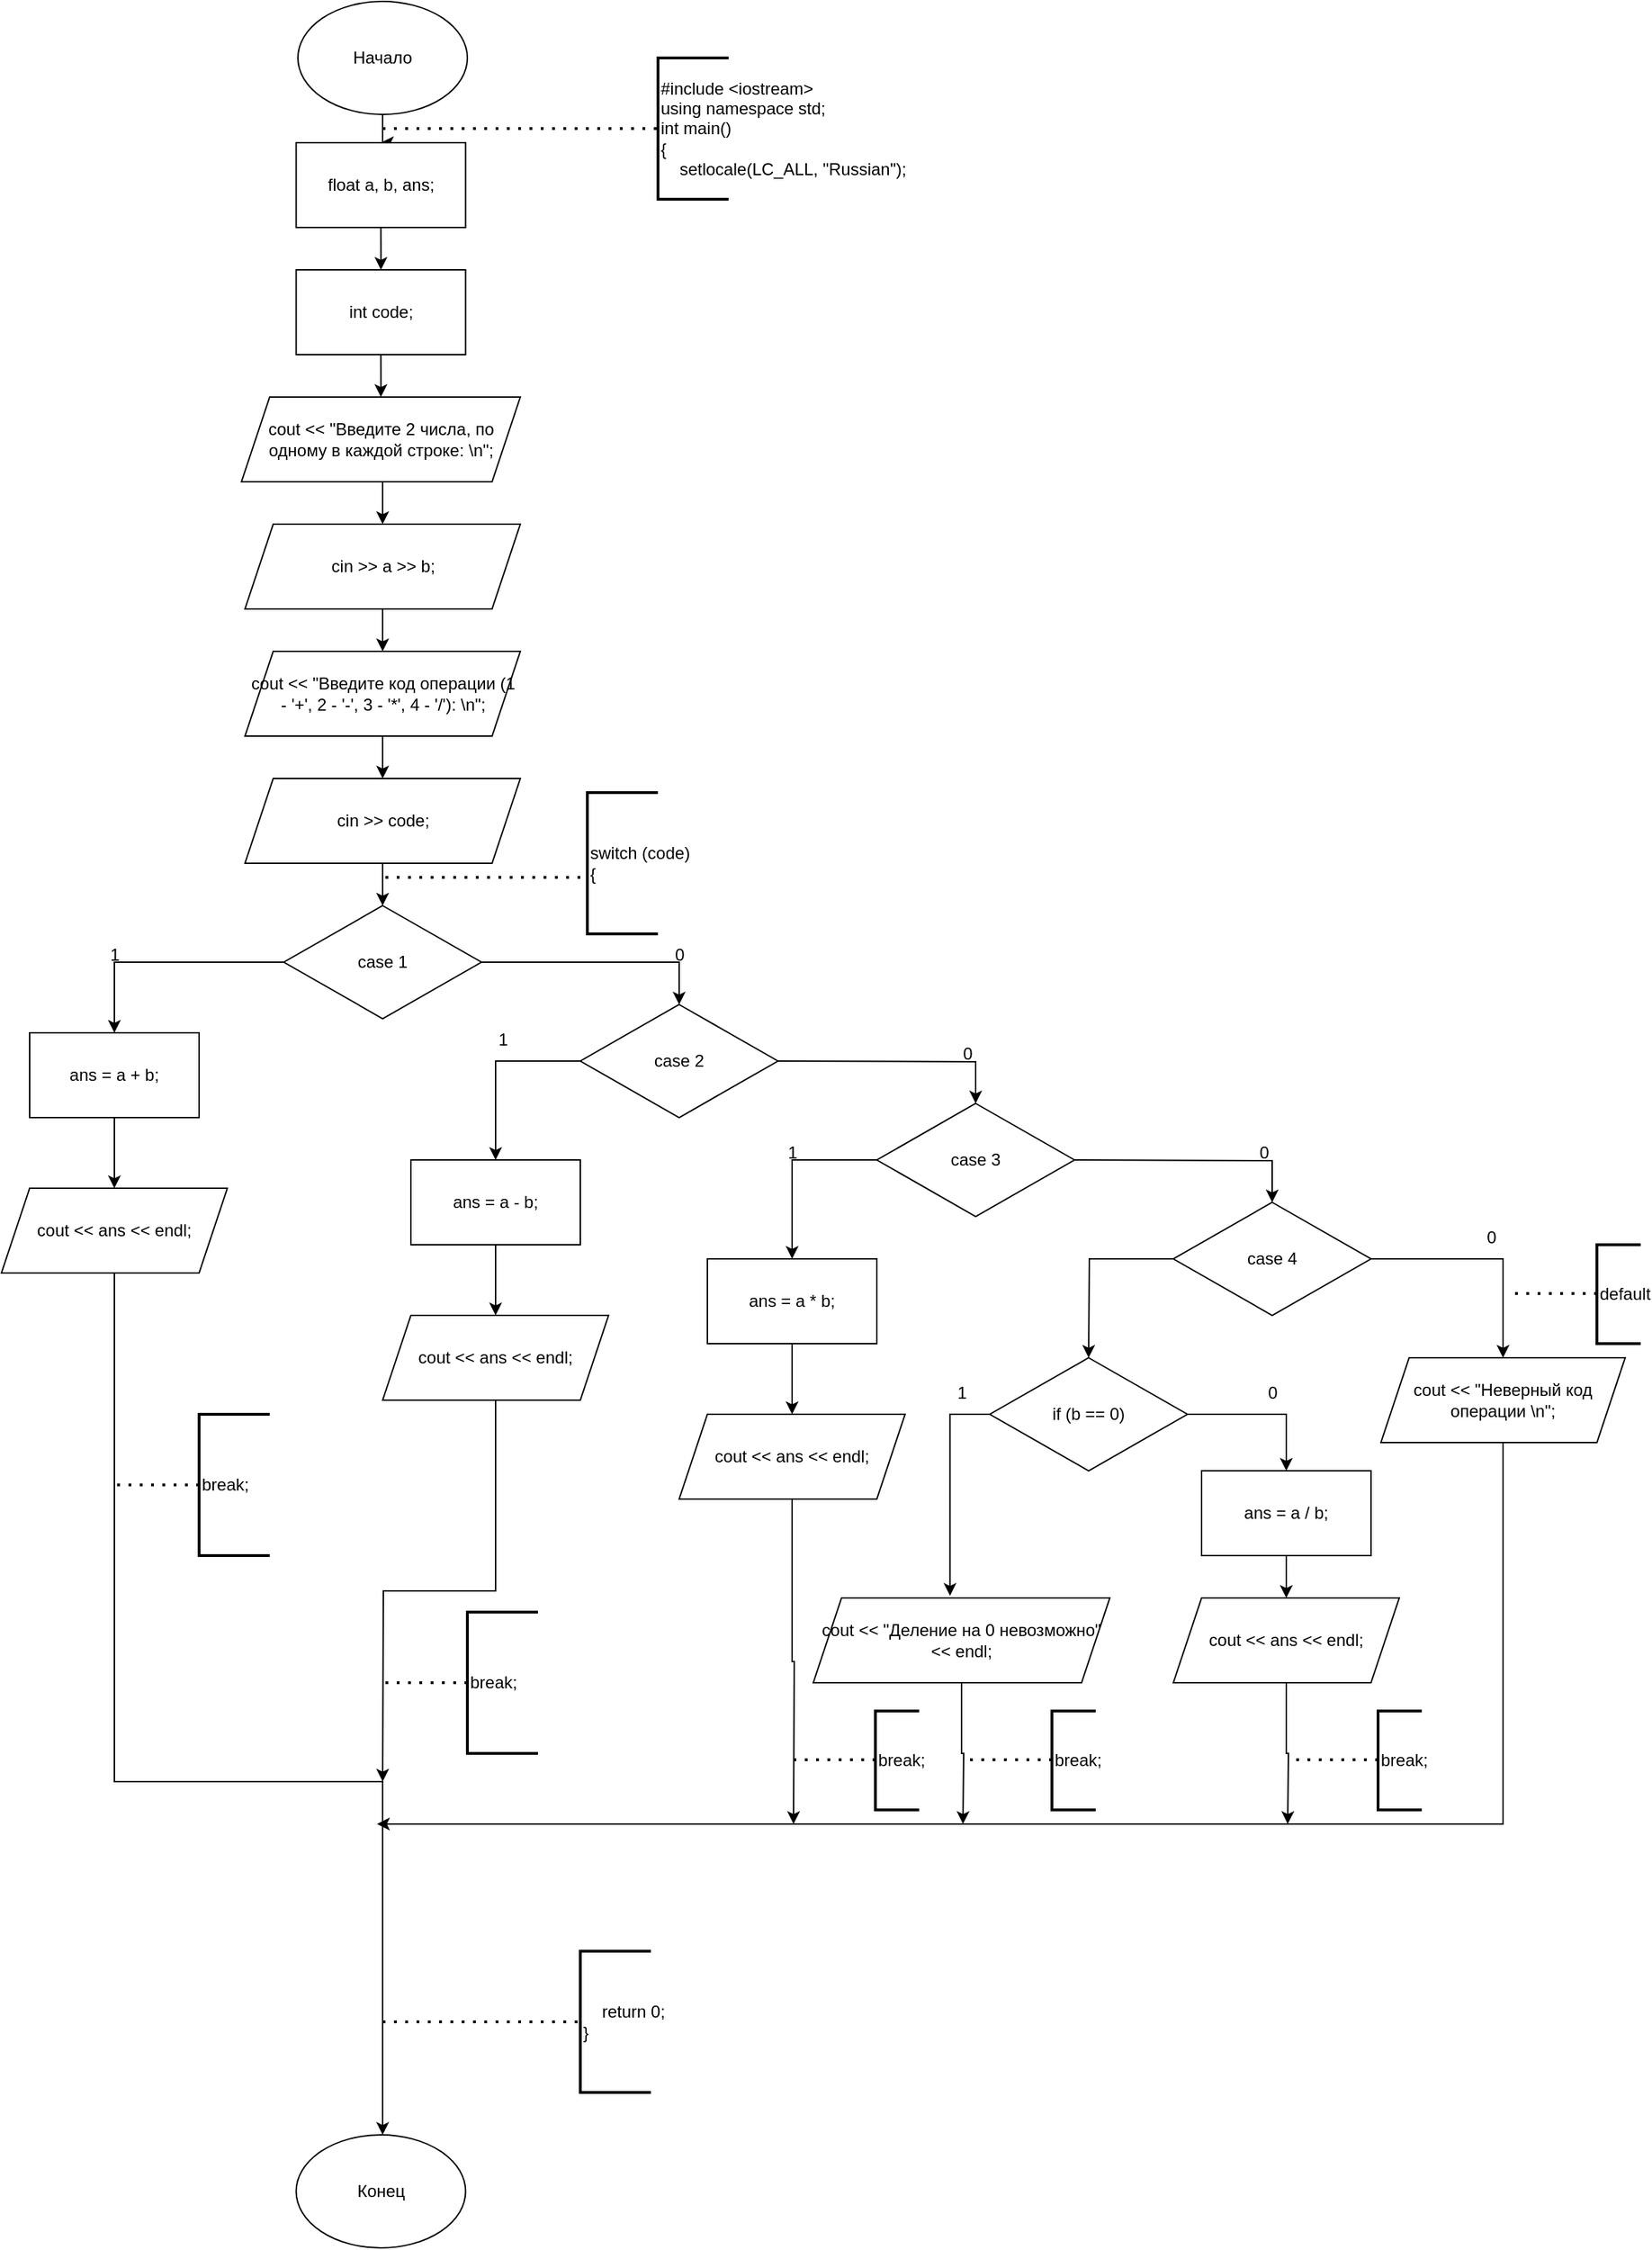 <mxfile version="25.0.3">
  <diagram id="C5RBs43oDa-KdzZeNtuy" name="Page-1">
    <mxGraphModel dx="2203" dy="1558" grid="1" gridSize="10" guides="1" tooltips="1" connect="1" arrows="1" fold="1" page="1" pageScale="1" pageWidth="827" pageHeight="1169" math="0" shadow="0">
      <root>
        <mxCell id="WIyWlLk6GJQsqaUBKTNV-0" />
        <mxCell id="WIyWlLk6GJQsqaUBKTNV-1" parent="WIyWlLk6GJQsqaUBKTNV-0" />
        <mxCell id="8ugVBGTUYjzquRtOjpoh-9" style="edgeStyle=orthogonalEdgeStyle;rounded=0;orthogonalLoop=1;jettySize=auto;html=1;exitX=0.5;exitY=1;exitDx=0;exitDy=0;" parent="WIyWlLk6GJQsqaUBKTNV-1" source="AnMAkJxO2ZIOwfsarq9o-0" target="8ugVBGTUYjzquRtOjpoh-7" edge="1">
          <mxGeometry relative="1" as="geometry" />
        </mxCell>
        <mxCell id="8ugVBGTUYjzquRtOjpoh-0" value="Начало" style="ellipse;whiteSpace=wrap;html=1;" parent="WIyWlLk6GJQsqaUBKTNV-1" vertex="1">
          <mxGeometry x="-60" y="40" width="120" height="80" as="geometry" />
        </mxCell>
        <mxCell id="8ugVBGTUYjzquRtOjpoh-1" value="Конец" style="ellipse;whiteSpace=wrap;html=1;" parent="WIyWlLk6GJQsqaUBKTNV-1" vertex="1">
          <mxGeometry x="-61.25" y="1550" width="120" height="80" as="geometry" />
        </mxCell>
        <mxCell id="8ugVBGTUYjzquRtOjpoh-5" value="" style="endArrow=none;dashed=1;html=1;dashPattern=1 3;strokeWidth=2;rounded=0;" parent="WIyWlLk6GJQsqaUBKTNV-1" target="8ugVBGTUYjzquRtOjpoh-6" edge="1">
          <mxGeometry width="50" height="50" relative="1" as="geometry">
            <mxPoint y="130" as="sourcePoint" />
            <mxPoint y="140" as="targetPoint" />
          </mxGeometry>
        </mxCell>
        <mxCell id="8ugVBGTUYjzquRtOjpoh-6" value="&lt;div&gt;#include &amp;lt;iostream&amp;gt;&lt;/div&gt;&lt;div&gt;using namespace std;&lt;/div&gt;&lt;div&gt;int main()&lt;/div&gt;&lt;div&gt;{&lt;/div&gt;&lt;div&gt;&amp;nbsp; &amp;nbsp; setlocale(LC_ALL, &quot;Russian&quot;);&lt;/div&gt;" style="strokeWidth=2;html=1;shape=mxgraph.flowchart.annotation_1;align=left;pointerEvents=1;" parent="WIyWlLk6GJQsqaUBKTNV-1" vertex="1">
          <mxGeometry x="195" y="80" width="50" height="100" as="geometry" />
        </mxCell>
        <mxCell id="8ugVBGTUYjzquRtOjpoh-12" style="edgeStyle=orthogonalEdgeStyle;rounded=0;orthogonalLoop=1;jettySize=auto;html=1;exitX=0.5;exitY=1;exitDx=0;exitDy=0;entryX=0.5;entryY=0;entryDx=0;entryDy=0;" parent="WIyWlLk6GJQsqaUBKTNV-1" source="8ugVBGTUYjzquRtOjpoh-7" edge="1">
          <mxGeometry relative="1" as="geometry">
            <mxPoint x="-2.274e-13" y="410" as="targetPoint" />
          </mxGeometry>
        </mxCell>
        <mxCell id="8ugVBGTUYjzquRtOjpoh-7" value="cout &amp;lt;&amp;lt; &quot;Введите 2 числа, по одному в каждой строке: \n&quot;;" style="shape=parallelogram;perimeter=parallelogramPerimeter;whiteSpace=wrap;html=1;fixedSize=1;" parent="WIyWlLk6GJQsqaUBKTNV-1" vertex="1">
          <mxGeometry x="-100" y="320" width="197.5" height="60" as="geometry" />
        </mxCell>
        <mxCell id="8ugVBGTUYjzquRtOjpoh-42" style="edgeStyle=orthogonalEdgeStyle;rounded=0;orthogonalLoop=1;jettySize=auto;html=1;exitX=0.5;exitY=1;exitDx=0;exitDy=0;entryX=0.5;entryY=0;entryDx=0;entryDy=0;" parent="WIyWlLk6GJQsqaUBKTNV-1" source="8ugVBGTUYjzquRtOjpoh-40" edge="1">
          <mxGeometry relative="1" as="geometry">
            <mxPoint x="-2.274e-13" y="500" as="targetPoint" />
          </mxGeometry>
        </mxCell>
        <mxCell id="8ugVBGTUYjzquRtOjpoh-40" value="cin &amp;gt;&amp;gt; a &amp;gt;&amp;gt; b;" style="shape=parallelogram;perimeter=parallelogramPerimeter;whiteSpace=wrap;html=1;fixedSize=1;" parent="WIyWlLk6GJQsqaUBKTNV-1" vertex="1">
          <mxGeometry x="-97.5" y="410" width="195" height="60" as="geometry" />
        </mxCell>
        <mxCell id="8ugVBGTUYjzquRtOjpoh-66" style="edgeStyle=orthogonalEdgeStyle;rounded=0;orthogonalLoop=1;jettySize=auto;html=1;exitX=0.5;exitY=1;exitDx=0;exitDy=0;entryX=0.5;entryY=0;entryDx=0;entryDy=0;" parent="WIyWlLk6GJQsqaUBKTNV-1" source="8ugVBGTUYjzquRtOjpoh-64" target="8ugVBGTUYjzquRtOjpoh-65" edge="1">
          <mxGeometry relative="1" as="geometry" />
        </mxCell>
        <mxCell id="8ugVBGTUYjzquRtOjpoh-64" value="cout &amp;lt;&amp;lt; &quot;Введите код операции (1 - &#39;+&#39;, 2 - &#39;-&#39;, 3 - &#39;*&#39;, 4 - &#39;/&#39;): \n&quot;;" style="shape=parallelogram;perimeter=parallelogramPerimeter;whiteSpace=wrap;html=1;fixedSize=1;" parent="WIyWlLk6GJQsqaUBKTNV-1" vertex="1">
          <mxGeometry x="-97.5" y="500" width="195" height="60" as="geometry" />
        </mxCell>
        <mxCell id="8ugVBGTUYjzquRtOjpoh-74" style="edgeStyle=orthogonalEdgeStyle;rounded=0;orthogonalLoop=1;jettySize=auto;html=1;exitX=0.5;exitY=1;exitDx=0;exitDy=0;entryX=0.5;entryY=0;entryDx=0;entryDy=0;" parent="WIyWlLk6GJQsqaUBKTNV-1" source="8ugVBGTUYjzquRtOjpoh-65" target="8ugVBGTUYjzquRtOjpoh-67" edge="1">
          <mxGeometry relative="1" as="geometry" />
        </mxCell>
        <mxCell id="8ugVBGTUYjzquRtOjpoh-65" value="cin &amp;gt;&amp;gt; code;" style="shape=parallelogram;perimeter=parallelogramPerimeter;whiteSpace=wrap;html=1;fixedSize=1;" parent="WIyWlLk6GJQsqaUBKTNV-1" vertex="1">
          <mxGeometry x="-97.5" y="590" width="195" height="60" as="geometry" />
        </mxCell>
        <mxCell id="8ugVBGTUYjzquRtOjpoh-70" style="edgeStyle=orthogonalEdgeStyle;rounded=0;orthogonalLoop=1;jettySize=auto;html=1;exitX=0;exitY=0.5;exitDx=0;exitDy=0;entryX=0.5;entryY=0;entryDx=0;entryDy=0;" parent="WIyWlLk6GJQsqaUBKTNV-1" source="8ugVBGTUYjzquRtOjpoh-67" target="8ugVBGTUYjzquRtOjpoh-68" edge="1">
          <mxGeometry relative="1" as="geometry" />
        </mxCell>
        <mxCell id="8ugVBGTUYjzquRtOjpoh-77" style="edgeStyle=orthogonalEdgeStyle;rounded=0;orthogonalLoop=1;jettySize=auto;html=1;exitX=1;exitY=0.5;exitDx=0;exitDy=0;entryX=0.5;entryY=0;entryDx=0;entryDy=0;" parent="WIyWlLk6GJQsqaUBKTNV-1" source="8ugVBGTUYjzquRtOjpoh-67" target="8ugVBGTUYjzquRtOjpoh-76" edge="1">
          <mxGeometry relative="1" as="geometry" />
        </mxCell>
        <mxCell id="8ugVBGTUYjzquRtOjpoh-67" value="case 1" style="rhombus;whiteSpace=wrap;html=1;" parent="WIyWlLk6GJQsqaUBKTNV-1" vertex="1">
          <mxGeometry x="-70" y="680" width="140" height="80" as="geometry" />
        </mxCell>
        <mxCell id="8ugVBGTUYjzquRtOjpoh-71" style="edgeStyle=orthogonalEdgeStyle;rounded=0;orthogonalLoop=1;jettySize=auto;html=1;exitX=0.5;exitY=1;exitDx=0;exitDy=0;entryX=0.5;entryY=0;entryDx=0;entryDy=0;" parent="WIyWlLk6GJQsqaUBKTNV-1" source="8ugVBGTUYjzquRtOjpoh-68" target="8ugVBGTUYjzquRtOjpoh-69" edge="1">
          <mxGeometry relative="1" as="geometry" />
        </mxCell>
        <mxCell id="8ugVBGTUYjzquRtOjpoh-68" value="ans = a + b;" style="rounded=0;whiteSpace=wrap;html=1;" parent="WIyWlLk6GJQsqaUBKTNV-1" vertex="1">
          <mxGeometry x="-250" y="770" width="120" height="60" as="geometry" />
        </mxCell>
        <mxCell id="8ugVBGTUYjzquRtOjpoh-112" style="edgeStyle=orthogonalEdgeStyle;rounded=0;orthogonalLoop=1;jettySize=auto;html=1;exitX=0.5;exitY=1;exitDx=0;exitDy=0;" parent="WIyWlLk6GJQsqaUBKTNV-1" source="8ugVBGTUYjzquRtOjpoh-69" target="8ugVBGTUYjzquRtOjpoh-1" edge="1">
          <mxGeometry relative="1" as="geometry">
            <Array as="points">
              <mxPoint x="-190" y="1300" />
              <mxPoint y="1300" />
            </Array>
          </mxGeometry>
        </mxCell>
        <mxCell id="8ugVBGTUYjzquRtOjpoh-69" value="cout &amp;lt;&amp;lt; ans &amp;lt;&amp;lt; endl;" style="shape=parallelogram;perimeter=parallelogramPerimeter;whiteSpace=wrap;html=1;fixedSize=1;" parent="WIyWlLk6GJQsqaUBKTNV-1" vertex="1">
          <mxGeometry x="-270" y="880" width="160" height="60" as="geometry" />
        </mxCell>
        <mxCell id="8ugVBGTUYjzquRtOjpoh-72" value="1" style="text;html=1;align=center;verticalAlign=middle;resizable=0;points=[];autosize=1;strokeColor=none;fillColor=none;" parent="WIyWlLk6GJQsqaUBKTNV-1" vertex="1">
          <mxGeometry x="-205" y="700" width="30" height="30" as="geometry" />
        </mxCell>
        <mxCell id="8ugVBGTUYjzquRtOjpoh-81" style="edgeStyle=orthogonalEdgeStyle;rounded=0;orthogonalLoop=1;jettySize=auto;html=1;exitX=0;exitY=0.5;exitDx=0;exitDy=0;entryX=0.5;entryY=0;entryDx=0;entryDy=0;" parent="WIyWlLk6GJQsqaUBKTNV-1" source="8ugVBGTUYjzquRtOjpoh-76" target="8ugVBGTUYjzquRtOjpoh-79" edge="1">
          <mxGeometry relative="1" as="geometry" />
        </mxCell>
        <mxCell id="8ugVBGTUYjzquRtOjpoh-76" value="case 2" style="rhombus;whiteSpace=wrap;html=1;" parent="WIyWlLk6GJQsqaUBKTNV-1" vertex="1">
          <mxGeometry x="140" y="750" width="140" height="80" as="geometry" />
        </mxCell>
        <mxCell id="8ugVBGTUYjzquRtOjpoh-78" style="edgeStyle=orthogonalEdgeStyle;rounded=0;orthogonalLoop=1;jettySize=auto;html=1;exitX=0.5;exitY=1;exitDx=0;exitDy=0;entryX=0.5;entryY=0;entryDx=0;entryDy=0;" parent="WIyWlLk6GJQsqaUBKTNV-1" source="8ugVBGTUYjzquRtOjpoh-79" target="8ugVBGTUYjzquRtOjpoh-80" edge="1">
          <mxGeometry relative="1" as="geometry" />
        </mxCell>
        <mxCell id="8ugVBGTUYjzquRtOjpoh-79" value="ans = a - b;" style="rounded=0;whiteSpace=wrap;html=1;" parent="WIyWlLk6GJQsqaUBKTNV-1" vertex="1">
          <mxGeometry x="20" y="860" width="120" height="60" as="geometry" />
        </mxCell>
        <mxCell id="8ugVBGTUYjzquRtOjpoh-113" style="edgeStyle=orthogonalEdgeStyle;rounded=0;orthogonalLoop=1;jettySize=auto;html=1;exitX=0.5;exitY=1;exitDx=0;exitDy=0;" parent="WIyWlLk6GJQsqaUBKTNV-1" source="8ugVBGTUYjzquRtOjpoh-80" edge="1">
          <mxGeometry relative="1" as="geometry">
            <mxPoint y="1300" as="targetPoint" />
          </mxGeometry>
        </mxCell>
        <mxCell id="8ugVBGTUYjzquRtOjpoh-80" value="cout &amp;lt;&amp;lt; ans &amp;lt;&amp;lt; endl;" style="shape=parallelogram;perimeter=parallelogramPerimeter;whiteSpace=wrap;html=1;fixedSize=1;" parent="WIyWlLk6GJQsqaUBKTNV-1" vertex="1">
          <mxGeometry y="970" width="160" height="60" as="geometry" />
        </mxCell>
        <mxCell id="8ugVBGTUYjzquRtOjpoh-82" style="edgeStyle=orthogonalEdgeStyle;rounded=0;orthogonalLoop=1;jettySize=auto;html=1;exitX=1;exitY=0.5;exitDx=0;exitDy=0;entryX=0.5;entryY=0;entryDx=0;entryDy=0;" parent="WIyWlLk6GJQsqaUBKTNV-1" target="8ugVBGTUYjzquRtOjpoh-84" edge="1">
          <mxGeometry relative="1" as="geometry">
            <mxPoint x="280" y="790" as="sourcePoint" />
          </mxGeometry>
        </mxCell>
        <mxCell id="8ugVBGTUYjzquRtOjpoh-83" style="edgeStyle=orthogonalEdgeStyle;rounded=0;orthogonalLoop=1;jettySize=auto;html=1;exitX=0;exitY=0.5;exitDx=0;exitDy=0;entryX=0.5;entryY=0;entryDx=0;entryDy=0;" parent="WIyWlLk6GJQsqaUBKTNV-1" source="8ugVBGTUYjzquRtOjpoh-84" target="8ugVBGTUYjzquRtOjpoh-86" edge="1">
          <mxGeometry relative="1" as="geometry" />
        </mxCell>
        <mxCell id="8ugVBGTUYjzquRtOjpoh-84" value="case 3" style="rhombus;whiteSpace=wrap;html=1;" parent="WIyWlLk6GJQsqaUBKTNV-1" vertex="1">
          <mxGeometry x="350" y="820" width="140" height="80" as="geometry" />
        </mxCell>
        <mxCell id="8ugVBGTUYjzquRtOjpoh-85" style="edgeStyle=orthogonalEdgeStyle;rounded=0;orthogonalLoop=1;jettySize=auto;html=1;exitX=0.5;exitY=1;exitDx=0;exitDy=0;entryX=0.5;entryY=0;entryDx=0;entryDy=0;" parent="WIyWlLk6GJQsqaUBKTNV-1" source="8ugVBGTUYjzquRtOjpoh-86" target="8ugVBGTUYjzquRtOjpoh-87" edge="1">
          <mxGeometry relative="1" as="geometry" />
        </mxCell>
        <mxCell id="8ugVBGTUYjzquRtOjpoh-86" value="ans = a * b;" style="rounded=0;whiteSpace=wrap;html=1;" parent="WIyWlLk6GJQsqaUBKTNV-1" vertex="1">
          <mxGeometry x="230" y="930" width="120" height="60" as="geometry" />
        </mxCell>
        <mxCell id="8ugVBGTUYjzquRtOjpoh-116" style="edgeStyle=orthogonalEdgeStyle;rounded=0;orthogonalLoop=1;jettySize=auto;html=1;exitX=0.5;exitY=1;exitDx=0;exitDy=0;" parent="WIyWlLk6GJQsqaUBKTNV-1" source="8ugVBGTUYjzquRtOjpoh-87" edge="1">
          <mxGeometry relative="1" as="geometry">
            <mxPoint x="291" y="1330" as="targetPoint" />
          </mxGeometry>
        </mxCell>
        <mxCell id="8ugVBGTUYjzquRtOjpoh-87" value="cout &amp;lt;&amp;lt; ans &amp;lt;&amp;lt; endl;" style="shape=parallelogram;perimeter=parallelogramPerimeter;whiteSpace=wrap;html=1;fixedSize=1;" parent="WIyWlLk6GJQsqaUBKTNV-1" vertex="1">
          <mxGeometry x="210" y="1040" width="160" height="60" as="geometry" />
        </mxCell>
        <mxCell id="8ugVBGTUYjzquRtOjpoh-88" value="0" style="text;html=1;align=center;verticalAlign=middle;resizable=0;points=[];autosize=1;strokeColor=none;fillColor=none;" parent="WIyWlLk6GJQsqaUBKTNV-1" vertex="1">
          <mxGeometry x="195" y="700" width="30" height="30" as="geometry" />
        </mxCell>
        <mxCell id="8ugVBGTUYjzquRtOjpoh-89" value="1" style="text;html=1;align=center;verticalAlign=middle;resizable=0;points=[];autosize=1;strokeColor=none;fillColor=none;" parent="WIyWlLk6GJQsqaUBKTNV-1" vertex="1">
          <mxGeometry x="70" y="760" width="30" height="30" as="geometry" />
        </mxCell>
        <mxCell id="8ugVBGTUYjzquRtOjpoh-92" value="1" style="text;html=1;align=center;verticalAlign=middle;resizable=0;points=[];autosize=1;strokeColor=none;fillColor=none;" parent="WIyWlLk6GJQsqaUBKTNV-1" vertex="1">
          <mxGeometry x="275" y="840" width="30" height="30" as="geometry" />
        </mxCell>
        <mxCell id="8ugVBGTUYjzquRtOjpoh-93" value="0" style="text;html=1;align=center;verticalAlign=middle;resizable=0;points=[];autosize=1;strokeColor=none;fillColor=none;" parent="WIyWlLk6GJQsqaUBKTNV-1" vertex="1">
          <mxGeometry x="399" y="770" width="30" height="30" as="geometry" />
        </mxCell>
        <mxCell id="8ugVBGTUYjzquRtOjpoh-94" style="edgeStyle=orthogonalEdgeStyle;rounded=0;orthogonalLoop=1;jettySize=auto;html=1;exitX=1;exitY=0.5;exitDx=0;exitDy=0;entryX=0.5;entryY=0;entryDx=0;entryDy=0;" parent="WIyWlLk6GJQsqaUBKTNV-1" target="8ugVBGTUYjzquRtOjpoh-96" edge="1">
          <mxGeometry relative="1" as="geometry">
            <mxPoint x="490" y="860" as="sourcePoint" />
          </mxGeometry>
        </mxCell>
        <mxCell id="8ugVBGTUYjzquRtOjpoh-95" style="edgeStyle=orthogonalEdgeStyle;rounded=0;orthogonalLoop=1;jettySize=auto;html=1;exitX=0;exitY=0.5;exitDx=0;exitDy=0;entryX=0.5;entryY=0;entryDx=0;entryDy=0;" parent="WIyWlLk6GJQsqaUBKTNV-1" source="8ugVBGTUYjzquRtOjpoh-96" edge="1">
          <mxGeometry relative="1" as="geometry">
            <mxPoint x="500" y="1000" as="targetPoint" />
          </mxGeometry>
        </mxCell>
        <mxCell id="8ugVBGTUYjzquRtOjpoh-108" style="edgeStyle=orthogonalEdgeStyle;rounded=0;orthogonalLoop=1;jettySize=auto;html=1;exitX=1;exitY=0.5;exitDx=0;exitDy=0;entryX=0.5;entryY=0;entryDx=0;entryDy=0;" parent="WIyWlLk6GJQsqaUBKTNV-1" source="8ugVBGTUYjzquRtOjpoh-96" target="8ugVBGTUYjzquRtOjpoh-107" edge="1">
          <mxGeometry relative="1" as="geometry" />
        </mxCell>
        <mxCell id="8ugVBGTUYjzquRtOjpoh-96" value="case 4" style="rhombus;whiteSpace=wrap;html=1;" parent="WIyWlLk6GJQsqaUBKTNV-1" vertex="1">
          <mxGeometry x="560" y="890" width="140" height="80" as="geometry" />
        </mxCell>
        <mxCell id="8ugVBGTUYjzquRtOjpoh-97" value="0" style="text;html=1;align=center;verticalAlign=middle;resizable=0;points=[];autosize=1;strokeColor=none;fillColor=none;" parent="WIyWlLk6GJQsqaUBKTNV-1" vertex="1">
          <mxGeometry x="609" y="840" width="30" height="30" as="geometry" />
        </mxCell>
        <mxCell id="8ugVBGTUYjzquRtOjpoh-106" style="edgeStyle=orthogonalEdgeStyle;rounded=0;orthogonalLoop=1;jettySize=auto;html=1;exitX=1;exitY=0.5;exitDx=0;exitDy=0;entryX=0.5;entryY=0;entryDx=0;entryDy=0;" parent="WIyWlLk6GJQsqaUBKTNV-1" source="8ugVBGTUYjzquRtOjpoh-99" target="8ugVBGTUYjzquRtOjpoh-104" edge="1">
          <mxGeometry relative="1" as="geometry" />
        </mxCell>
        <mxCell id="8ugVBGTUYjzquRtOjpoh-99" value="if (b == 0)" style="rhombus;whiteSpace=wrap;html=1;" parent="WIyWlLk6GJQsqaUBKTNV-1" vertex="1">
          <mxGeometry x="430" y="1000" width="140" height="80" as="geometry" />
        </mxCell>
        <mxCell id="8ugVBGTUYjzquRtOjpoh-117" style="edgeStyle=orthogonalEdgeStyle;rounded=0;orthogonalLoop=1;jettySize=auto;html=1;exitX=0.5;exitY=1;exitDx=0;exitDy=0;" parent="WIyWlLk6GJQsqaUBKTNV-1" source="8ugVBGTUYjzquRtOjpoh-100" edge="1">
          <mxGeometry relative="1" as="geometry">
            <mxPoint x="411" y="1330" as="targetPoint" />
          </mxGeometry>
        </mxCell>
        <mxCell id="8ugVBGTUYjzquRtOjpoh-100" value="cout &amp;lt;&amp;lt; &quot;Деление на 0 невозможно&quot; &amp;lt;&amp;lt; endl;" style="shape=parallelogram;perimeter=parallelogramPerimeter;whiteSpace=wrap;html=1;fixedSize=1;" parent="WIyWlLk6GJQsqaUBKTNV-1" vertex="1">
          <mxGeometry x="305" y="1170" width="210" height="60" as="geometry" />
        </mxCell>
        <mxCell id="8ugVBGTUYjzquRtOjpoh-102" style="edgeStyle=orthogonalEdgeStyle;rounded=0;orthogonalLoop=1;jettySize=auto;html=1;exitX=0;exitY=0.5;exitDx=0;exitDy=0;entryX=0.461;entryY=-0.026;entryDx=0;entryDy=0;entryPerimeter=0;" parent="WIyWlLk6GJQsqaUBKTNV-1" source="8ugVBGTUYjzquRtOjpoh-99" target="8ugVBGTUYjzquRtOjpoh-100" edge="1">
          <mxGeometry relative="1" as="geometry" />
        </mxCell>
        <mxCell id="8ugVBGTUYjzquRtOjpoh-103" style="edgeStyle=orthogonalEdgeStyle;rounded=0;orthogonalLoop=1;jettySize=auto;html=1;exitX=0.5;exitY=1;exitDx=0;exitDy=0;entryX=0.5;entryY=0;entryDx=0;entryDy=0;" parent="WIyWlLk6GJQsqaUBKTNV-1" source="8ugVBGTUYjzquRtOjpoh-104" target="8ugVBGTUYjzquRtOjpoh-105" edge="1">
          <mxGeometry relative="1" as="geometry" />
        </mxCell>
        <mxCell id="8ugVBGTUYjzquRtOjpoh-104" value="ans = a / b;" style="rounded=0;whiteSpace=wrap;html=1;" parent="WIyWlLk6GJQsqaUBKTNV-1" vertex="1">
          <mxGeometry x="580" y="1080" width="120" height="60" as="geometry" />
        </mxCell>
        <mxCell id="8ugVBGTUYjzquRtOjpoh-118" style="edgeStyle=orthogonalEdgeStyle;rounded=0;orthogonalLoop=1;jettySize=auto;html=1;exitX=0.5;exitY=1;exitDx=0;exitDy=0;" parent="WIyWlLk6GJQsqaUBKTNV-1" source="8ugVBGTUYjzquRtOjpoh-105" edge="1">
          <mxGeometry relative="1" as="geometry">
            <mxPoint x="641" y="1330" as="targetPoint" />
          </mxGeometry>
        </mxCell>
        <mxCell id="8ugVBGTUYjzquRtOjpoh-105" value="cout &amp;lt;&amp;lt; ans &amp;lt;&amp;lt; endl;" style="shape=parallelogram;perimeter=parallelogramPerimeter;whiteSpace=wrap;html=1;fixedSize=1;" parent="WIyWlLk6GJQsqaUBKTNV-1" vertex="1">
          <mxGeometry x="560" y="1170" width="160" height="60" as="geometry" />
        </mxCell>
        <mxCell id="8ugVBGTUYjzquRtOjpoh-115" style="edgeStyle=orthogonalEdgeStyle;rounded=0;orthogonalLoop=1;jettySize=auto;html=1;exitX=0.5;exitY=1;exitDx=0;exitDy=0;" parent="WIyWlLk6GJQsqaUBKTNV-1" source="8ugVBGTUYjzquRtOjpoh-107" edge="1">
          <mxGeometry relative="1" as="geometry">
            <mxPoint x="-4" y="1330" as="targetPoint" />
            <Array as="points">
              <mxPoint x="794" y="1330" />
            </Array>
          </mxGeometry>
        </mxCell>
        <mxCell id="8ugVBGTUYjzquRtOjpoh-107" value="cout &amp;lt;&amp;lt; &quot;Неверный код операции \n&quot;;" style="shape=parallelogram;perimeter=parallelogramPerimeter;whiteSpace=wrap;html=1;fixedSize=1;" parent="WIyWlLk6GJQsqaUBKTNV-1" vertex="1">
          <mxGeometry x="707" y="1000" width="173" height="60" as="geometry" />
        </mxCell>
        <mxCell id="8ugVBGTUYjzquRtOjpoh-109" value="0" style="text;html=1;align=center;verticalAlign=middle;resizable=0;points=[];autosize=1;strokeColor=none;fillColor=none;" parent="WIyWlLk6GJQsqaUBKTNV-1" vertex="1">
          <mxGeometry x="770" y="900" width="30" height="30" as="geometry" />
        </mxCell>
        <mxCell id="8ugVBGTUYjzquRtOjpoh-110" value="0" style="text;html=1;align=center;verticalAlign=middle;resizable=0;points=[];autosize=1;strokeColor=none;fillColor=none;" parent="WIyWlLk6GJQsqaUBKTNV-1" vertex="1">
          <mxGeometry x="615" y="1010" width="30" height="30" as="geometry" />
        </mxCell>
        <mxCell id="8ugVBGTUYjzquRtOjpoh-111" value="1" style="text;html=1;align=center;verticalAlign=middle;resizable=0;points=[];autosize=1;strokeColor=none;fillColor=none;" parent="WIyWlLk6GJQsqaUBKTNV-1" vertex="1">
          <mxGeometry x="395" y="1010" width="30" height="30" as="geometry" />
        </mxCell>
        <mxCell id="8ugVBGTUYjzquRtOjpoh-119" value="" style="endArrow=none;dashed=1;html=1;dashPattern=1 3;strokeWidth=2;rounded=0;" parent="WIyWlLk6GJQsqaUBKTNV-1" target="8ugVBGTUYjzquRtOjpoh-120" edge="1">
          <mxGeometry width="50" height="50" relative="1" as="geometry">
            <mxPoint y="1470" as="sourcePoint" />
            <mxPoint y="1470" as="targetPoint" />
          </mxGeometry>
        </mxCell>
        <mxCell id="8ugVBGTUYjzquRtOjpoh-120" value="&lt;div&gt;&amp;nbsp; &amp;nbsp; return 0;&lt;/div&gt;&lt;div&gt;}&lt;/div&gt;" style="strokeWidth=2;html=1;shape=mxgraph.flowchart.annotation_1;align=left;pointerEvents=1;" parent="WIyWlLk6GJQsqaUBKTNV-1" vertex="1">
          <mxGeometry x="140" y="1420" width="50" height="100" as="geometry" />
        </mxCell>
        <mxCell id="8ugVBGTUYjzquRtOjpoh-121" value="" style="endArrow=none;dashed=1;html=1;dashPattern=1 3;strokeWidth=2;rounded=0;" parent="WIyWlLk6GJQsqaUBKTNV-1" edge="1">
          <mxGeometry width="50" height="50" relative="1" as="geometry">
            <mxPoint x="140" y="660" as="sourcePoint" />
            <mxPoint y="660" as="targetPoint" />
          </mxGeometry>
        </mxCell>
        <mxCell id="8ugVBGTUYjzquRtOjpoh-122" value="&lt;div&gt;switch (code)&lt;/div&gt;&lt;div&gt;{&lt;/div&gt;" style="strokeWidth=2;html=1;shape=mxgraph.flowchart.annotation_1;align=left;pointerEvents=1;" parent="WIyWlLk6GJQsqaUBKTNV-1" vertex="1">
          <mxGeometry x="145" y="600" width="50" height="100" as="geometry" />
        </mxCell>
        <mxCell id="8ugVBGTUYjzquRtOjpoh-123" value="" style="endArrow=none;dashed=1;html=1;dashPattern=1 3;strokeWidth=2;rounded=0;" parent="WIyWlLk6GJQsqaUBKTNV-1" edge="1">
          <mxGeometry width="50" height="50" relative="1" as="geometry">
            <mxPoint x="-130" y="1090" as="sourcePoint" />
            <mxPoint x="-190" y="1090" as="targetPoint" />
          </mxGeometry>
        </mxCell>
        <mxCell id="8ugVBGTUYjzquRtOjpoh-124" value="break;" style="strokeWidth=2;html=1;shape=mxgraph.flowchart.annotation_1;align=left;pointerEvents=1;" parent="WIyWlLk6GJQsqaUBKTNV-1" vertex="1">
          <mxGeometry x="-130" y="1040" width="50" height="100" as="geometry" />
        </mxCell>
        <mxCell id="8ugVBGTUYjzquRtOjpoh-125" value="" style="endArrow=none;dashed=1;html=1;dashPattern=1 3;strokeWidth=2;rounded=0;" parent="WIyWlLk6GJQsqaUBKTNV-1" edge="1">
          <mxGeometry width="50" height="50" relative="1" as="geometry">
            <mxPoint x="60" y="1230" as="sourcePoint" />
            <mxPoint y="1230" as="targetPoint" />
          </mxGeometry>
        </mxCell>
        <mxCell id="8ugVBGTUYjzquRtOjpoh-126" value="break;" style="strokeWidth=2;html=1;shape=mxgraph.flowchart.annotation_1;align=left;pointerEvents=1;" parent="WIyWlLk6GJQsqaUBKTNV-1" vertex="1">
          <mxGeometry x="60" y="1180" width="50" height="100" as="geometry" />
        </mxCell>
        <mxCell id="8ugVBGTUYjzquRtOjpoh-127" value="" style="endArrow=none;dashed=1;html=1;dashPattern=1 3;strokeWidth=2;rounded=0;" parent="WIyWlLk6GJQsqaUBKTNV-1" edge="1">
          <mxGeometry width="50" height="50" relative="1" as="geometry">
            <mxPoint x="349" y="1284.5" as="sourcePoint" />
            <mxPoint x="289" y="1284.5" as="targetPoint" />
          </mxGeometry>
        </mxCell>
        <mxCell id="8ugVBGTUYjzquRtOjpoh-128" value="break;" style="strokeWidth=2;html=1;shape=mxgraph.flowchart.annotation_1;align=left;pointerEvents=1;" parent="WIyWlLk6GJQsqaUBKTNV-1" vertex="1">
          <mxGeometry x="349" y="1250" width="31" height="70" as="geometry" />
        </mxCell>
        <mxCell id="8ugVBGTUYjzquRtOjpoh-129" value="" style="endArrow=none;dashed=1;html=1;dashPattern=1 3;strokeWidth=2;rounded=0;" parent="WIyWlLk6GJQsqaUBKTNV-1" edge="1">
          <mxGeometry width="50" height="50" relative="1" as="geometry">
            <mxPoint x="474" y="1284.5" as="sourcePoint" />
            <mxPoint x="414" y="1284.5" as="targetPoint" />
          </mxGeometry>
        </mxCell>
        <mxCell id="8ugVBGTUYjzquRtOjpoh-130" value="break;" style="strokeWidth=2;html=1;shape=mxgraph.flowchart.annotation_1;align=left;pointerEvents=1;" parent="WIyWlLk6GJQsqaUBKTNV-1" vertex="1">
          <mxGeometry x="474" y="1250" width="31" height="70" as="geometry" />
        </mxCell>
        <mxCell id="8ugVBGTUYjzquRtOjpoh-132" value="" style="endArrow=none;dashed=1;html=1;dashPattern=1 3;strokeWidth=2;rounded=0;" parent="WIyWlLk6GJQsqaUBKTNV-1" edge="1">
          <mxGeometry width="50" height="50" relative="1" as="geometry">
            <mxPoint x="705" y="1284.5" as="sourcePoint" />
            <mxPoint x="645" y="1284.5" as="targetPoint" />
          </mxGeometry>
        </mxCell>
        <mxCell id="8ugVBGTUYjzquRtOjpoh-133" value="break;" style="strokeWidth=2;html=1;shape=mxgraph.flowchart.annotation_1;align=left;pointerEvents=1;" parent="WIyWlLk6GJQsqaUBKTNV-1" vertex="1">
          <mxGeometry x="705" y="1250" width="31" height="70" as="geometry" />
        </mxCell>
        <mxCell id="8ugVBGTUYjzquRtOjpoh-134" value="" style="endArrow=none;dashed=1;html=1;dashPattern=1 3;strokeWidth=2;rounded=0;" parent="WIyWlLk6GJQsqaUBKTNV-1" edge="1">
          <mxGeometry width="50" height="50" relative="1" as="geometry">
            <mxPoint x="860" y="954.5" as="sourcePoint" />
            <mxPoint x="800" y="954.5" as="targetPoint" />
          </mxGeometry>
        </mxCell>
        <mxCell id="8ugVBGTUYjzquRtOjpoh-135" value="default" style="strokeWidth=2;html=1;shape=mxgraph.flowchart.annotation_1;align=left;pointerEvents=1;" parent="WIyWlLk6GJQsqaUBKTNV-1" vertex="1">
          <mxGeometry x="860" y="920" width="31" height="70" as="geometry" />
        </mxCell>
        <mxCell id="AnMAkJxO2ZIOwfsarq9o-1" value="" style="edgeStyle=orthogonalEdgeStyle;rounded=0;orthogonalLoop=1;jettySize=auto;html=1;exitX=0.5;exitY=1;exitDx=0;exitDy=0;" edge="1" parent="WIyWlLk6GJQsqaUBKTNV-1" source="AnMAkJxO2ZIOwfsarq9o-2" target="AnMAkJxO2ZIOwfsarq9o-0">
          <mxGeometry relative="1" as="geometry">
            <mxPoint y="140" as="sourcePoint" />
            <mxPoint x="-1" y="320" as="targetPoint" />
          </mxGeometry>
        </mxCell>
        <mxCell id="AnMAkJxO2ZIOwfsarq9o-0" value="&lt;span style=&quot;text-align: left; text-wrap-mode: nowrap;&quot;&gt;int code;&lt;/span&gt;" style="rounded=0;whiteSpace=wrap;html=1;" vertex="1" parent="WIyWlLk6GJQsqaUBKTNV-1">
          <mxGeometry x="-61.25" y="230" width="120" height="60" as="geometry" />
        </mxCell>
        <mxCell id="AnMAkJxO2ZIOwfsarq9o-3" value="" style="edgeStyle=orthogonalEdgeStyle;rounded=0;orthogonalLoop=1;jettySize=auto;html=1;exitX=0.5;exitY=1;exitDx=0;exitDy=0;" edge="1" parent="WIyWlLk6GJQsqaUBKTNV-1" source="8ugVBGTUYjzquRtOjpoh-0" target="AnMAkJxO2ZIOwfsarq9o-2">
          <mxGeometry relative="1" as="geometry">
            <mxPoint y="120" as="sourcePoint" />
            <mxPoint x="-1" y="210" as="targetPoint" />
          </mxGeometry>
        </mxCell>
        <mxCell id="AnMAkJxO2ZIOwfsarq9o-2" value="&lt;span style=&quot;text-align: left; text-wrap-mode: nowrap;&quot;&gt;float a, b, ans;&lt;/span&gt;" style="rounded=0;whiteSpace=wrap;html=1;" vertex="1" parent="WIyWlLk6GJQsqaUBKTNV-1">
          <mxGeometry x="-61.25" y="140" width="120" height="60" as="geometry" />
        </mxCell>
      </root>
    </mxGraphModel>
  </diagram>
</mxfile>
